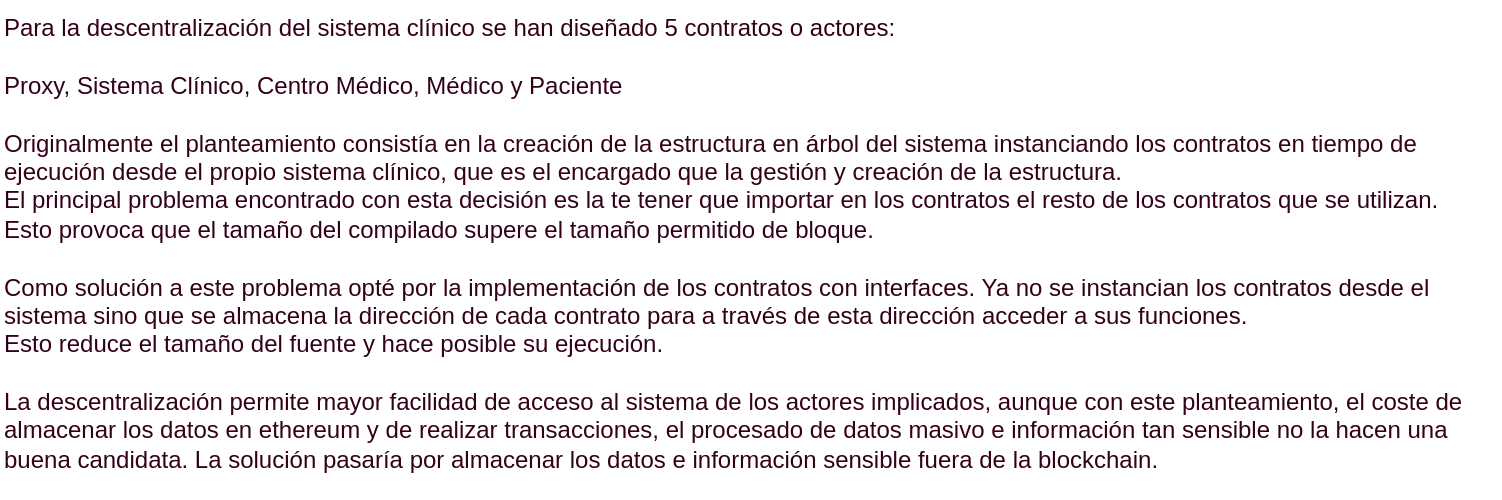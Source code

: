 <mxfile version="10.8.0" type="google"><diagram id="SQd0PFJc205k6t6-qkYh" name="Historia Clinica"><mxGraphModel dx="777" dy="425" grid="1" gridSize="10" guides="1" tooltips="1" connect="1" arrows="1" fold="1" page="1" pageScale="1" pageWidth="850" pageHeight="1100" math="0" shadow="0"><root><mxCell id="JqKd-VSJynTIzFGKj4SV-0"/><mxCell id="JqKd-VSJynTIzFGKj4SV-1" parent="JqKd-VSJynTIzFGKj4SV-0"/><mxCell id="JqKd-VSJynTIzFGKj4SV-2" value="Para la descentralización del sistema clínico se han diseñado 5 contratos o actores:&lt;br&gt;&lt;br&gt;Proxy, Sistema Clínico, Centro Médico, Médico y Paciente&lt;br&gt;&lt;br&gt;Originalmente el planteamiento consistía en la creación de&amp;nbsp;la estructura en árbol del sistema instanciando los contratos en tiempo de&lt;br&gt;ejecución desde el propio sistema clínico, que es el encargado que la gestión y&amp;nbsp;creación de la estructura. &lt;br&gt;El principal problema encontrado con esta decisión&amp;nbsp;es la te tener que importar en los contratos el resto de los contratos que se&amp;nbsp;utilizan. &lt;br&gt;Esto provoca que el tamaño del compilado supere el tamaño permitido&amp;nbsp;de bloque.&lt;br&gt;&lt;br&gt;Como solución a este problema opté por la implementación de&amp;nbsp;los contratos con interfaces. Ya no se instancian los contratos desde el&lt;br&gt;sistema sino que se almacena la dirección de cada contrato para a través de&amp;nbsp;esta dirección acceder a sus funciones. &lt;br&gt;Esto reduce el tamaño del fuente y hace posible su ejecución.&lt;br&gt;&lt;br&gt;La descentralización permite mayor facilidad de acceso al&amp;nbsp;sistema de los actores implicados, aunque con este planteamiento, el coste de&lt;br&gt;almacenar los datos en ethereum y de realizar transacciones, el procesado de&amp;nbsp;datos masivo e información tan sensible no la hacen una &lt;br&gt;buena candidata. La&amp;nbsp;solución pasaría por almacenar los datos e información sensible fuera de la&amp;nbsp;blockchain." style="text;html=1;fontColor=#33001A;" vertex="1" parent="JqKd-VSJynTIzFGKj4SV-1"><mxGeometry x="40" y="40" width="750" height="249" as="geometry"/></mxCell></root></mxGraphModel></diagram><diagram id="n40VBo823XAzlWeH4VBr" name="Estructura"><mxGraphModel dx="914" dy="500" grid="1" gridSize="10" guides="1" tooltips="1" connect="1" arrows="1" fold="1" page="1" pageScale="1" pageWidth="850" pageHeight="1100" math="0" shadow="0"><root><mxCell id="0"/><mxCell id="1" parent="0"/><mxCell id="jQukMLFYkpkL8RzUcSsv-1" value="Proxy" style="whiteSpace=wrap;html=1;aspect=fixed;" vertex="1" parent="1"><mxGeometry x="400" y="30" width="50" height="50" as="geometry"/></mxCell><mxCell id="jQukMLFYkpkL8RzUcSsv-3" value="Sistema Clinico" style="rounded=0;whiteSpace=wrap;html=1;" vertex="1" parent="1"><mxGeometry x="365" y="100" width="120" height="40" as="geometry"/></mxCell><mxCell id="jQukMLFYkpkL8RzUcSsv-4" value="Centro Medico 1" style="rounded=0;whiteSpace=wrap;html=1;" vertex="1" parent="1"><mxGeometry x="207" y="190" width="120" height="60" as="geometry"/></mxCell><mxCell id="jQukMLFYkpkL8RzUcSsv-5" value="Medico 1" style="rounded=0;whiteSpace=wrap;html=1;" vertex="1" parent="1"><mxGeometry x="110" y="297" width="120" height="60" as="geometry"/></mxCell><mxCell id="jQukMLFYkpkL8RzUcSsv-6" value="Centro Medico n" style="rounded=0;whiteSpace=wrap;html=1;" vertex="1" parent="1"><mxGeometry x="530" y="190" width="120" height="60" as="geometry"/></mxCell><mxCell id="jQukMLFYkpkL8RzUcSsv-7" value="" style="endArrow=none;dashed=1;html=1;entryX=0.5;entryY=1;entryDx=0;entryDy=0;exitX=0.5;exitY=0;exitDx=0;exitDy=0;" edge="1" parent="1" source="jQukMLFYkpkL8RzUcSsv-4" target="jQukMLFYkpkL8RzUcSsv-3"><mxGeometry width="50" height="50" relative="1" as="geometry"><mxPoint x="170" y="320" as="sourcePoint"/><mxPoint x="220" y="270" as="targetPoint"/></mxGeometry></mxCell><mxCell id="jQukMLFYkpkL8RzUcSsv-8" value="" style="endArrow=none;dashed=1;html=1;entryX=0.5;entryY=1;entryDx=0;entryDy=0;exitX=0.5;exitY=0;exitDx=0;exitDy=0;" edge="1" parent="1" source="jQukMLFYkpkL8RzUcSsv-6" target="jQukMLFYkpkL8RzUcSsv-3"><mxGeometry width="50" height="50" relative="1" as="geometry"><mxPoint x="240" y="200" as="sourcePoint"/><mxPoint x="435" y="150" as="targetPoint"/></mxGeometry></mxCell><mxCell id="jQukMLFYkpkL8RzUcSsv-9" value="" style="endArrow=none;dashed=1;html=1;entryX=0.5;entryY=1;entryDx=0;entryDy=0;exitX=0.5;exitY=0;exitDx=0;exitDy=0;" edge="1" parent="1" source="jQukMLFYkpkL8RzUcSsv-11" target="jQukMLFYkpkL8RzUcSsv-6"><mxGeometry width="50" height="50" relative="1" as="geometry"><mxPoint x="610" y="270" as="sourcePoint"/><mxPoint x="160" y="380" as="targetPoint"/></mxGeometry></mxCell><mxCell id="jQukMLFYkpkL8RzUcSsv-10" value="" style="endArrow=none;dashed=1;html=1;entryX=0.5;entryY=1;entryDx=0;entryDy=0;exitX=0.5;exitY=0;exitDx=0;exitDy=0;" edge="1" parent="1" source="jQukMLFYkpkL8RzUcSsv-5" target="jQukMLFYkpkL8RzUcSsv-4"><mxGeometry width="50" height="50" relative="1" as="geometry"><mxPoint x="120" y="450" as="sourcePoint"/><mxPoint x="170" y="400" as="targetPoint"/></mxGeometry></mxCell><mxCell id="jQukMLFYkpkL8RzUcSsv-11" value="Medico n" style="rounded=0;whiteSpace=wrap;html=1;" vertex="1" parent="1"><mxGeometry x="630" y="297" width="120" height="60" as="geometry"/></mxCell><mxCell id="jQukMLFYkpkL8RzUcSsv-13" value="Paciente 1" style="rounded=0;whiteSpace=wrap;html=1;" vertex="1" parent="1"><mxGeometry x="50" y="400" width="120" height="60" as="geometry"/></mxCell><mxCell id="jQukMLFYkpkL8RzUcSsv-14" value="" style="endArrow=none;dashed=1;html=1;entryX=0.5;entryY=1;entryDx=0;entryDy=0;exitX=0.5;exitY=0;exitDx=0;exitDy=0;" edge="1" parent="1" source="jQukMLFYkpkL8RzUcSsv-13" target="jQukMLFYkpkL8RzUcSsv-5"><mxGeometry width="50" height="50" relative="1" as="geometry"><mxPoint x="180.176" y="307.412" as="sourcePoint"/><mxPoint x="276.647" y="260.353" as="targetPoint"/></mxGeometry></mxCell><mxCell id="jQukMLFYkpkL8RzUcSsv-15" value="Paciente n" style="rounded=0;whiteSpace=wrap;html=1;" vertex="1" parent="1"><mxGeometry x="690" y="400" width="120" height="60" as="geometry"/></mxCell><mxCell id="jQukMLFYkpkL8RzUcSsv-16" value="" style="endArrow=none;dashed=1;html=1;entryX=0.5;entryY=1;entryDx=0;entryDy=0;exitX=0.5;exitY=0;exitDx=0;exitDy=0;" edge="1" parent="1" source="jQukMLFYkpkL8RzUcSsv-15" target="jQukMLFYkpkL8RzUcSsv-11"><mxGeometry width="50" height="50" relative="1" as="geometry"><mxPoint x="120.176" y="409.765" as="sourcePoint"/><mxPoint x="180.176" y="367.412" as="targetPoint"/></mxGeometry></mxCell><mxCell id="jQukMLFYkpkL8RzUcSsv-17" value="" style="endArrow=none;dashed=1;html=1;entryX=0.5;entryY=1;entryDx=0;entryDy=0;exitX=0.5;exitY=0;exitDx=0;exitDy=0;" edge="1" parent="1" source="jQukMLFYkpkL8RzUcSsv-3" target="jQukMLFYkpkL8RzUcSsv-1"><mxGeometry width="50" height="50" relative="1" as="geometry"><mxPoint x="276.647" y="200.353" as="sourcePoint"/><mxPoint x="435.471" y="149.765" as="targetPoint"/></mxGeometry></mxCell></root></mxGraphModel></diagram><diagram id="vYfESaTzYw-5fyVg_dI_" name="Enlace Actores"><mxGraphModel dx="777" dy="425" grid="1" gridSize="10" guides="1" tooltips="1" connect="1" arrows="1" fold="1" page="1" pageScale="1" pageWidth="850" pageHeight="1100" math="0" shadow="0"><root><mxCell id="O2ilIf3EpCX7xpkINC-D-0"/><mxCell id="O2ilIf3EpCX7xpkINC-D-1" parent="O2ilIf3EpCX7xpkINC-D-0"/><mxCell id="dne439mmlWrX5xg_MlmR-0" value="" style="rounded=0;whiteSpace=wrap;html=1;" vertex="1" parent="O2ilIf3EpCX7xpkINC-D-1"><mxGeometry x="50" y="40" width="280" height="140" as="geometry"/></mxCell><mxCell id="dne439mmlWrX5xg_MlmR-1" value="Centro Medico 1&lt;br&gt;&lt;br&gt;&lt;br&gt;" style="rounded=0;whiteSpace=wrap;html=1;" vertex="1" parent="O2ilIf3EpCX7xpkINC-D-1"><mxGeometry x="583.5" y="75" width="120" height="60" as="geometry"/></mxCell><mxCell id="dne439mmlWrX5xg_MlmR-2" value="Medico 1&lt;br&gt;&lt;br&gt;&lt;br&gt;" style="rounded=0;whiteSpace=wrap;html=1;" vertex="1" parent="O2ilIf3EpCX7xpkINC-D-1"><mxGeometry x="493.5" y="174" width="120" height="60" as="geometry"/></mxCell><mxCell id="dne439mmlWrX5xg_MlmR-4" value="Paciente 1&lt;br&gt;" style="rounded=0;whiteSpace=wrap;html=1;" vertex="1" parent="O2ilIf3EpCX7xpkINC-D-1"><mxGeometry x="383.5" y="290" width="120" height="60" as="geometry"/></mxCell><mxCell id="dne439mmlWrX5xg_MlmR-5" value="Sistema Clinico" style="text;html=1;strokeColor=none;fillColor=none;align=center;verticalAlign=middle;whiteSpace=wrap;rounded=0;" vertex="1" parent="O2ilIf3EpCX7xpkINC-D-1"><mxGeometry x="50" y="40" width="100" height="20" as="geometry"/></mxCell><mxCell id="dne439mmlWrX5xg_MlmR-6" value="" style="shape=internalStorage;whiteSpace=wrap;html=1;backgroundOutline=1;" vertex="1" parent="O2ilIf3EpCX7xpkINC-D-1"><mxGeometry x="50" y="65" width="280" height="35" as="geometry"/></mxCell><mxCell id="dne439mmlWrX5xg_MlmR-7" value="addrCentros" style="text;html=1;strokeColor=none;fillColor=none;align=center;verticalAlign=middle;whiteSpace=wrap;rounded=0;" vertex="1" parent="O2ilIf3EpCX7xpkINC-D-1"><mxGeometry x="70" y="65" width="100" height="20" as="geometry"/></mxCell><mxCell id="dne439mmlWrX5xg_MlmR-10" value="" style="ellipse;whiteSpace=wrap;html=1;aspect=fixed;" vertex="1" parent="O2ilIf3EpCX7xpkINC-D-1"><mxGeometry x="310" y="88" width="10" height="10" as="geometry"/></mxCell><mxCell id="dne439mmlWrX5xg_MlmR-13" value="" style="shape=internalStorage;whiteSpace=wrap;html=1;backgroundOutline=1;" vertex="1" parent="O2ilIf3EpCX7xpkINC-D-1"><mxGeometry x="50" y="102" width="280" height="35" as="geometry"/></mxCell><mxCell id="dne439mmlWrX5xg_MlmR-14" value="addrMedicos" style="text;html=1;strokeColor=none;fillColor=none;align=center;verticalAlign=middle;whiteSpace=wrap;rounded=0;" vertex="1" parent="O2ilIf3EpCX7xpkINC-D-1"><mxGeometry x="70" y="102" width="100" height="20" as="geometry"/></mxCell><mxCell id="dne439mmlWrX5xg_MlmR-15" value="" style="ellipse;whiteSpace=wrap;html=1;aspect=fixed;" vertex="1" parent="O2ilIf3EpCX7xpkINC-D-1"><mxGeometry x="310" y="124" width="10" height="10" as="geometry"/></mxCell><mxCell id="dne439mmlWrX5xg_MlmR-9" value="" style="endArrow=classic;html=1;shadow=0;" edge="1" parent="O2ilIf3EpCX7xpkINC-D-1" target="dne439mmlWrX5xg_MlmR-1"><mxGeometry width="50" height="50" relative="1" as="geometry"><mxPoint x="315" y="93" as="sourcePoint"/><mxPoint x="510" y="180" as="targetPoint"/></mxGeometry></mxCell><mxCell id="dne439mmlWrX5xg_MlmR-17" value="" style="shape=internalStorage;whiteSpace=wrap;html=1;backgroundOutline=1;" vertex="1" parent="O2ilIf3EpCX7xpkINC-D-1"><mxGeometry x="50" y="139" width="280" height="35" as="geometry"/></mxCell><mxCell id="dne439mmlWrX5xg_MlmR-18" value="addrPacientes" style="text;html=1;strokeColor=none;fillColor=none;align=center;verticalAlign=middle;whiteSpace=wrap;rounded=0;" vertex="1" parent="O2ilIf3EpCX7xpkINC-D-1"><mxGeometry x="70" y="139" width="100" height="20" as="geometry"/></mxCell><mxCell id="dne439mmlWrX5xg_MlmR-19" value="" style="ellipse;whiteSpace=wrap;html=1;aspect=fixed;" vertex="1" parent="O2ilIf3EpCX7xpkINC-D-1"><mxGeometry x="310" y="161" width="10" height="10" as="geometry"/></mxCell><mxCell id="dne439mmlWrX5xg_MlmR-20" value="" style="endArrow=classic;html=1;shadow=0;entryX=0;entryY=0.5;entryDx=0;entryDy=0;" edge="1" parent="O2ilIf3EpCX7xpkINC-D-1" target="dne439mmlWrX5xg_MlmR-2"><mxGeometry width="50" height="50" relative="1" as="geometry"><mxPoint x="315" y="129" as="sourcePoint"/><mxPoint x="670" y="113.222" as="targetPoint"/></mxGeometry></mxCell><mxCell id="dne439mmlWrX5xg_MlmR-21" value="" style="endArrow=classic;html=1;shadow=0;entryX=0;entryY=0.5;entryDx=0;entryDy=0;" edge="1" parent="O2ilIf3EpCX7xpkINC-D-1" target="dne439mmlWrX5xg_MlmR-4"><mxGeometry width="50" height="50" relative="1" as="geometry"><mxPoint x="315" y="166" as="sourcePoint"/><mxPoint x="580" y="214" as="targetPoint"/></mxGeometry></mxCell><mxCell id="dne439mmlWrX5xg_MlmR-22" value="" style="endArrow=none;dashed=1;html=1;shadow=0;entryX=0;entryY=1;entryDx=0;entryDy=0;exitX=0.5;exitY=0;exitDx=0;exitDy=0;" edge="1" parent="O2ilIf3EpCX7xpkINC-D-1" source="dne439mmlWrX5xg_MlmR-2" target="QPEY2k4tBOYJWZQrNwfN-2"><mxGeometry width="50" height="50" relative="1" as="geometry"><mxPoint x="601.5" y="224" as="sourcePoint"/><mxPoint x="695.5" y="174" as="targetPoint"/></mxGeometry></mxCell><mxCell id="tPbNAjK5cyQdQGfSy39v-0" value="" style="ellipse;whiteSpace=wrap;html=1;aspect=fixed;" vertex="1" parent="O2ilIf3EpCX7xpkINC-D-1"><mxGeometry x="638.5" y="122.5" width="10" height="10" as="geometry"/></mxCell><mxCell id="QPEY2k4tBOYJWZQrNwfN-0" value="" style="shape=internalStorage;whiteSpace=wrap;html=1;backgroundOutline=1;" vertex="1" parent="O2ilIf3EpCX7xpkINC-D-1"><mxGeometry x="583.5" y="100" width="120" height="35" as="geometry"/></mxCell><mxCell id="QPEY2k4tBOYJWZQrNwfN-1" value="Medicos" style="text;html=1;strokeColor=none;fillColor=none;align=center;verticalAlign=middle;whiteSpace=wrap;rounded=0;" vertex="1" parent="O2ilIf3EpCX7xpkINC-D-1"><mxGeometry x="593.5" y="99.5" width="100" height="20" as="geometry"/></mxCell><mxCell id="QPEY2k4tBOYJWZQrNwfN-2" value="" style="ellipse;whiteSpace=wrap;html=1;aspect=fixed;" vertex="1" parent="O2ilIf3EpCX7xpkINC-D-1"><mxGeometry x="607.5" y="122.5" width="10" height="10" as="geometry"/></mxCell><mxCell id="QPEY2k4tBOYJWZQrNwfN-3" value="" style="ellipse;whiteSpace=wrap;html=1;aspect=fixed;" vertex="1" parent="O2ilIf3EpCX7xpkINC-D-1"><mxGeometry x="627.5" y="124" width="10" height="10" as="geometry"/></mxCell><mxCell id="QPEY2k4tBOYJWZQrNwfN-5" value="Medico 2&lt;br&gt;&lt;br&gt;&lt;br&gt;" style="rounded=0;whiteSpace=wrap;html=1;" vertex="1" parent="O2ilIf3EpCX7xpkINC-D-1"><mxGeometry x="644.5" y="174" width="120" height="60" as="geometry"/></mxCell><mxCell id="QPEY2k4tBOYJWZQrNwfN-6" value="" style="endArrow=none;dashed=1;html=1;shadow=0;entryX=0;entryY=0.5;entryDx=0;entryDy=0;exitX=0.5;exitY=0;exitDx=0;exitDy=0;" edge="1" parent="O2ilIf3EpCX7xpkINC-D-1" source="QPEY2k4tBOYJWZQrNwfN-5" target="QPEY2k4tBOYJWZQrNwfN-3"><mxGeometry width="50" height="50" relative="1" as="geometry"><mxPoint x="563.5" y="184" as="sourcePoint"/><mxPoint x="618.5" y="141" as="targetPoint"/></mxGeometry></mxCell><mxCell id="QPEY2k4tBOYJWZQrNwfN-7" value="" style="shape=internalStorage;whiteSpace=wrap;html=1;backgroundOutline=1;" vertex="1" parent="O2ilIf3EpCX7xpkINC-D-1"><mxGeometry x="493.5" y="199" width="120" height="35" as="geometry"/></mxCell><mxCell id="QPEY2k4tBOYJWZQrNwfN-8" value="Pacientes" style="text;html=1;strokeColor=none;fillColor=none;align=center;verticalAlign=middle;whiteSpace=wrap;rounded=0;" vertex="1" parent="O2ilIf3EpCX7xpkINC-D-1"><mxGeometry x="503.5" y="198.5" width="100" height="20" as="geometry"/></mxCell><mxCell id="QPEY2k4tBOYJWZQrNwfN-9" value="" style="ellipse;whiteSpace=wrap;html=1;aspect=fixed;" vertex="1" parent="O2ilIf3EpCX7xpkINC-D-1"><mxGeometry x="529.5" y="221" width="10" height="10" as="geometry"/></mxCell><mxCell id="tPbNAjK5cyQdQGfSy39v-2" value="" style="ellipse;whiteSpace=wrap;html=1;aspect=fixed;" vertex="1" parent="O2ilIf3EpCX7xpkINC-D-1"><mxGeometry x="516.5" y="221" width="10" height="10" as="geometry"/></mxCell><mxCell id="dne439mmlWrX5xg_MlmR-23" value="" style="endArrow=none;dashed=1;html=1;shadow=0;exitX=0.5;exitY=0;exitDx=0;exitDy=0;" edge="1" parent="O2ilIf3EpCX7xpkINC-D-1" source="dne439mmlWrX5xg_MlmR-4"><mxGeometry width="50" height="50" relative="1" as="geometry"><mxPoint x="563.5" y="184" as="sourcePoint"/><mxPoint x="517" y="226" as="targetPoint"/></mxGeometry></mxCell><mxCell id="QPEY2k4tBOYJWZQrNwfN-10" value="Paciente 2&lt;br&gt;" style="rounded=0;whiteSpace=wrap;html=1;" vertex="1" parent="O2ilIf3EpCX7xpkINC-D-1"><mxGeometry x="552.5" y="290" width="120" height="60" as="geometry"/></mxCell><mxCell id="QPEY2k4tBOYJWZQrNwfN-11" value="" style="endArrow=none;dashed=1;html=1;shadow=0;exitX=0.5;exitY=0;exitDx=0;exitDy=0;entryX=0.5;entryY=1;entryDx=0;entryDy=0;" edge="1" parent="O2ilIf3EpCX7xpkINC-D-1" source="QPEY2k4tBOYJWZQrNwfN-10" target="QPEY2k4tBOYJWZQrNwfN-9"><mxGeometry width="50" height="50" relative="1" as="geometry"><mxPoint x="453.5" y="300" as="sourcePoint"/><mxPoint x="526.5" y="236" as="targetPoint"/></mxGeometry></mxCell></root></mxGraphModel></diagram><diagram id="0UcA6D1JK7ET2chqweP0" name="Diagnostico"><mxGraphModel dx="775" dy="417" grid="1" gridSize="10" guides="1" tooltips="1" connect="1" arrows="1" fold="1" page="1" pageScale="1" pageWidth="850" pageHeight="1100" math="0" shadow="0"><root><mxCell id="kkkY5Ks_9bz3FpKoNI_j-0"/><mxCell id="kkkY5Ks_9bz3FpKoNI_j-1" parent="kkkY5Ks_9bz3FpKoNI_j-0"/><mxCell id="J6vDWazmkwE3KPnsVjGb-0" value="Medico 1" style="rounded=0;whiteSpace=wrap;html=1;" vertex="1" parent="kkkY5Ks_9bz3FpKoNI_j-1"><mxGeometry x="225" y="15" width="120" height="60" as="geometry"/></mxCell><mxCell id="J6vDWazmkwE3KPnsVjGb-1" value="Paciente 1" style="rounded=0;whiteSpace=wrap;html=1;" vertex="1" parent="kkkY5Ks_9bz3FpKoNI_j-1"><mxGeometry x="255" y="190" width="150" height="60" as="geometry"/></mxCell><mxCell id="J6vDWazmkwE3KPnsVjGb-2" value="" style="endArrow=none;dashed=1;html=1;shadow=0;exitX=0.5;exitY=0;exitDx=0;exitDy=0;entryX=0;entryY=0;entryDx=0;entryDy=0;" edge="1" parent="kkkY5Ks_9bz3FpKoNI_j-1" source="J6vDWazmkwE3KPnsVjGb-1" target="J6vDWazmkwE3KPnsVjGb-3"><mxGeometry width="50" height="50" relative="1" as="geometry"><mxPoint x="419" y="25" as="sourcePoint"/><mxPoint x="409" y="68" as="targetPoint"/></mxGeometry></mxCell><mxCell id="J6vDWazmkwE3KPnsVjGb-3" value="" style="ellipse;whiteSpace=wrap;html=1;aspect=fixed;" vertex="1" parent="kkkY5Ks_9bz3FpKoNI_j-1"><mxGeometry x="280" y="63" width="10" height="10" as="geometry"/></mxCell><mxCell id="6pdaMffyL5DVR-fKGn3K-0" value="" style="shape=internalStorage;whiteSpace=wrap;html=1;backgroundOutline=1;" vertex="1" parent="kkkY5Ks_9bz3FpKoNI_j-1"><mxGeometry x="255" y="250" width="150" height="35" as="geometry"/></mxCell><mxCell id="6pdaMffyL5DVR-fKGn3K-1" value="Diagnostico" style="text;html=1;strokeColor=none;fillColor=none;align=center;verticalAlign=middle;whiteSpace=wrap;rounded=0;" vertex="1" parent="kkkY5Ks_9bz3FpKoNI_j-1"><mxGeometry x="265" y="250" width="100" height="20" as="geometry"/></mxCell><mxCell id="6pdaMffyL5DVR-fKGn3K-2" value="" style="ellipse;whiteSpace=wrap;html=1;aspect=fixed;" vertex="1" parent="kkkY5Ks_9bz3FpKoNI_j-1"><mxGeometry x="279" y="273" width="10" height="10" as="geometry"/></mxCell><mxCell id="6pdaMffyL5DVR-fKGn3K-5" value="" style="ellipse;whiteSpace=wrap;html=1;aspect=fixed;" vertex="1" parent="kkkY5Ks_9bz3FpKoNI_j-1"><mxGeometry x="294" y="273" width="10" height="10" as="geometry"/></mxCell><mxCell id="6pdaMffyL5DVR-fKGn3K-9" value="Diagnostico 2" style="shape=document;whiteSpace=wrap;html=1;boundedLbl=1;" vertex="1" parent="kkkY5Ks_9bz3FpKoNI_j-1"><mxGeometry x="495" y="262" width="85" height="30" as="geometry"/></mxCell><mxCell id="6pdaMffyL5DVR-fKGn3K-10" value="Alta" style="endArrow=classic;html=1;shadow=0;exitX=1;exitY=0.5;exitDx=0;exitDy=0;entryX=0.5;entryY=0;entryDx=0;entryDy=0;" edge="1" parent="kkkY5Ks_9bz3FpKoNI_j-1" source="J6vDWazmkwE3KPnsVjGb-0" target="6pdaMffyL5DVR-fKGn3K-9"><mxGeometry width="50" height="50" relative="1" as="geometry"><mxPoint x="225" y="360" as="sourcePoint"/><mxPoint x="515" y="130" as="targetPoint"/></mxGeometry></mxCell><mxCell id="6pdaMffyL5DVR-fKGn3K-11" value="" style="endArrow=none;html=1;shadow=0;entryX=0;entryY=0.5;entryDx=0;entryDy=0;exitX=1;exitY=0.5;exitDx=0;exitDy=0;" edge="1" parent="kkkY5Ks_9bz3FpKoNI_j-1" source="6pdaMffyL5DVR-fKGn3K-5" target="6pdaMffyL5DVR-fKGn3K-9"><mxGeometry width="50" height="50" relative="1" as="geometry"><mxPoint x="225" y="370" as="sourcePoint"/><mxPoint x="275" y="320" as="targetPoint"/></mxGeometry></mxCell><mxCell id="6pdaMffyL5DVR-fKGn3K-12" value="Diagnostico 1" style="shape=document;whiteSpace=wrap;html=1;boundedLbl=1;" vertex="1" parent="kkkY5Ks_9bz3FpKoNI_j-1"><mxGeometry x="241.5" y="340" width="85" height="30" as="geometry"/></mxCell><mxCell id="6pdaMffyL5DVR-fKGn3K-13" value="" style="endArrow=none;html=1;shadow=0;entryX=0.5;entryY=0;entryDx=0;entryDy=0;exitX=0.5;exitY=1;exitDx=0;exitDy=0;" edge="1" parent="kkkY5Ks_9bz3FpKoNI_j-1" source="6pdaMffyL5DVR-fKGn3K-2" target="6pdaMffyL5DVR-fKGn3K-12"><mxGeometry width="50" height="50" relative="1" as="geometry"><mxPoint x="314" y="288" as="sourcePoint"/><mxPoint x="505" y="287" as="targetPoint"/></mxGeometry></mxCell></root></mxGraphModel></diagram><diagram id="mxYOhOp65XTz9td0a2wS" name="Medico Cambio Centro"><mxGraphModel dx="740" dy="425" grid="1" gridSize="10" guides="1" tooltips="1" connect="1" arrows="1" fold="1" page="1" pageScale="1" pageWidth="850" pageHeight="1100" math="0" shadow="0"><root><mxCell id="W73x3p83wrBqXW4F8ux7-0"/><mxCell id="W73x3p83wrBqXW4F8ux7-1" parent="W73x3p83wrBqXW4F8ux7-0"/><mxCell id="W73x3p83wrBqXW4F8ux7-2" value="Sistema Clinico" style="rounded=0;whiteSpace=wrap;html=1;" vertex="1" parent="W73x3p83wrBqXW4F8ux7-1"><mxGeometry x="360" y="40" width="120" height="40" as="geometry"/></mxCell><mxCell id="W73x3p83wrBqXW4F8ux7-3" value="Centro Medico 1" style="rounded=0;whiteSpace=wrap;html=1;" vertex="1" parent="W73x3p83wrBqXW4F8ux7-1"><mxGeometry x="202" y="130" width="120" height="60" as="geometry"/></mxCell><mxCell id="W73x3p83wrBqXW4F8ux7-4" value="Medico 1" style="rounded=0;whiteSpace=wrap;html=1;" vertex="1" parent="W73x3p83wrBqXW4F8ux7-1"><mxGeometry x="92" y="244" width="120" height="60" as="geometry"/></mxCell><mxCell id="W73x3p83wrBqXW4F8ux7-5" value="Centro Medico 2" style="rounded=0;whiteSpace=wrap;html=1;" vertex="1" parent="W73x3p83wrBqXW4F8ux7-1"><mxGeometry x="525" y="130" width="120" height="60" as="geometry"/></mxCell><mxCell id="W73x3p83wrBqXW4F8ux7-6" value="" style="endArrow=none;dashed=1;html=1;entryX=0.5;entryY=1;entryDx=0;entryDy=0;exitX=0.5;exitY=0;exitDx=0;exitDy=0;" edge="1" parent="W73x3p83wrBqXW4F8ux7-1" source="W73x3p83wrBqXW4F8ux7-3" target="W73x3p83wrBqXW4F8ux7-2"><mxGeometry width="50" height="50" relative="1" as="geometry"><mxPoint x="165" y="260" as="sourcePoint"/><mxPoint x="215" y="210" as="targetPoint"/></mxGeometry></mxCell><mxCell id="W73x3p83wrBqXW4F8ux7-7" value="" style="endArrow=none;dashed=1;html=1;entryX=0.5;entryY=1;entryDx=0;entryDy=0;exitX=0.5;exitY=0;exitDx=0;exitDy=0;" edge="1" parent="W73x3p83wrBqXW4F8ux7-1" source="W73x3p83wrBqXW4F8ux7-5" target="W73x3p83wrBqXW4F8ux7-2"><mxGeometry width="50" height="50" relative="1" as="geometry"><mxPoint x="235" y="140" as="sourcePoint"/><mxPoint x="430" y="90" as="targetPoint"/></mxGeometry></mxCell><mxCell id="W73x3p83wrBqXW4F8ux7-8" value="" style="endArrow=none;dashed=1;html=1;entryX=0.5;entryY=1;entryDx=0;entryDy=0;exitX=0.5;exitY=0;exitDx=0;exitDy=0;" edge="1" parent="W73x3p83wrBqXW4F8ux7-1" source="W73x3p83wrBqXW4F8ux7-10" target="W73x3p83wrBqXW4F8ux7-5"><mxGeometry width="50" height="50" relative="1" as="geometry"><mxPoint x="605" y="210" as="sourcePoint"/><mxPoint x="155" y="320" as="targetPoint"/></mxGeometry></mxCell><mxCell id="W73x3p83wrBqXW4F8ux7-9" value="" style="endArrow=none;dashed=1;html=1;entryX=0.5;entryY=1;entryDx=0;entryDy=0;exitX=0.5;exitY=0;exitDx=0;exitDy=0;" edge="1" parent="W73x3p83wrBqXW4F8ux7-1" source="W73x3p83wrBqXW4F8ux7-4" target="W73x3p83wrBqXW4F8ux7-3"><mxGeometry width="50" height="50" relative="1" as="geometry"><mxPoint x="115" y="390" as="sourcePoint"/><mxPoint x="165" y="340" as="targetPoint"/></mxGeometry></mxCell><mxCell id="W73x3p83wrBqXW4F8ux7-10" value="Medico 3" style="rounded=0;whiteSpace=wrap;html=1;" vertex="1" parent="W73x3p83wrBqXW4F8ux7-1"><mxGeometry x="645" y="245" width="120" height="60" as="geometry"/></mxCell><mxCell id="W73x3p83wrBqXW4F8ux7-11" value="Paciente 1" style="rounded=0;whiteSpace=wrap;html=1;" vertex="1" parent="W73x3p83wrBqXW4F8ux7-1"><mxGeometry x="142.5" y="432" width="120" height="60" as="geometry"/></mxCell><mxCell id="W73x3p83wrBqXW4F8ux7-12" value="" style="endArrow=none;dashed=1;html=1;entryX=0.5;entryY=1;entryDx=0;entryDy=0;exitX=0.5;exitY=0;exitDx=0;exitDy=0;fontColor=#FF6666;" edge="1" parent="W73x3p83wrBqXW4F8ux7-1" source="W73x3p83wrBqXW4F8ux7-11" target="W73x3p83wrBqXW4F8ux7-16"><mxGeometry width="50" height="50" relative="1" as="geometry"><mxPoint x="175.176" y="233.412" as="sourcePoint"/><mxPoint x="271.647" y="186.353" as="targetPoint"/></mxGeometry></mxCell><mxCell id="W73x3p83wrBqXW4F8ux7-13" value="Paciente n" style="rounded=0;whiteSpace=wrap;html=1;" vertex="1" parent="W73x3p83wrBqXW4F8ux7-1"><mxGeometry x="710" y="432" width="120" height="60" as="geometry"/></mxCell><mxCell id="W73x3p83wrBqXW4F8ux7-14" value="" style="endArrow=none;dashed=1;html=1;entryX=0.5;entryY=1;entryDx=0;entryDy=0;exitX=0.5;exitY=0;exitDx=0;exitDy=0;" edge="1" parent="W73x3p83wrBqXW4F8ux7-1" source="W73x3p83wrBqXW4F8ux7-13" target="W73x3p83wrBqXW4F8ux7-10"><mxGeometry width="50" height="50" relative="1" as="geometry"><mxPoint x="115.176" y="335.765" as="sourcePoint"/><mxPoint x="175.176" y="293.412" as="targetPoint"/></mxGeometry></mxCell><mxCell id="W73x3p83wrBqXW4F8ux7-16" value="Medico 2" style="rounded=0;whiteSpace=wrap;html=1;" vertex="1" parent="W73x3p83wrBqXW4F8ux7-1"><mxGeometry x="279" y="245" width="120" height="60" as="geometry"/></mxCell><mxCell id="W73x3p83wrBqXW4F8ux7-17" value="Paciente 1" style="rounded=0;whiteSpace=wrap;html=1;" vertex="1" parent="W73x3p83wrBqXW4F8ux7-1"><mxGeometry x="346.5" y="432" width="120" height="60" as="geometry"/></mxCell><mxCell id="W73x3p83wrBqXW4F8ux7-18" value="" style="endArrow=none;dashed=1;html=1;entryX=0.5;entryY=1;entryDx=0;entryDy=0;exitX=0.5;exitY=0;exitDx=0;exitDy=0;fontColor=#FF3333;" edge="1" parent="W73x3p83wrBqXW4F8ux7-1" source="W73x3p83wrBqXW4F8ux7-17" target="W73x3p83wrBqXW4F8ux7-16"><mxGeometry width="50" height="50" relative="1" as="geometry"><mxPoint x="240" y="396" as="sourcePoint"/><mxPoint x="349" y="315" as="targetPoint"/></mxGeometry></mxCell><mxCell id="W73x3p83wrBqXW4F8ux7-19" value="" style="endArrow=none;dashed=1;html=1;exitX=0.5;exitY=0;exitDx=0;exitDy=0;fillColor=#ffe6cc;strokeColor=#d79b00;fontColor=#FF3333;" edge="1" parent="W73x3p83wrBqXW4F8ux7-1" source="W73x3p83wrBqXW4F8ux7-16"><mxGeometry width="50" height="50" relative="1" as="geometry"><mxPoint x="162" y="268" as="sourcePoint"/><mxPoint x="260" y="190" as="targetPoint"/></mxGeometry></mxCell><mxCell id="W73x3p83wrBqXW4F8ux7-22" value="" style="curved=1;endArrow=classic;html=1;shadow=0;" edge="1" parent="W73x3p83wrBqXW4F8ux7-1" target="W73x3p83wrBqXW4F8ux7-23"><mxGeometry width="50" height="50" relative="1" as="geometry"><mxPoint x="420" y="80" as="sourcePoint"/><mxPoint x="310" y="240" as="targetPoint"/><Array as="points"><mxPoint x="380" y="135"/><mxPoint x="430" y="185"/></Array></mxGeometry></mxCell><mxCell id="W73x3p83wrBqXW4F8ux7-23" value="" style="ellipse;whiteSpace=wrap;html=1;aspect=fixed;" vertex="1" parent="W73x3p83wrBqXW4F8ux7-1"><mxGeometry x="290" y="208.5" width="20" height="20" as="geometry"/></mxCell><mxCell id="W73x3p83wrBqXW4F8ux7-24" value="" style="endArrow=none;html=1;shadow=0;entryX=0;entryY=1;entryDx=0;entryDy=0;exitX=1;exitY=0;exitDx=0;exitDy=0;" edge="1" parent="W73x3p83wrBqXW4F8ux7-1" source="W73x3p83wrBqXW4F8ux7-23" target="W73x3p83wrBqXW4F8ux7-23"><mxGeometry width="50" height="50" relative="1" as="geometry"><mxPoint x="90" y="524" as="sourcePoint"/><mxPoint x="140" y="474" as="targetPoint"/></mxGeometry></mxCell><mxCell id="W73x3p83wrBqXW4F8ux7-25" value="" style="endArrow=none;html=1;shadow=0;entryX=0;entryY=0;entryDx=0;entryDy=0;exitX=1;exitY=1;exitDx=0;exitDy=0;" edge="1" parent="W73x3p83wrBqXW4F8ux7-1" source="W73x3p83wrBqXW4F8ux7-23" target="W73x3p83wrBqXW4F8ux7-23"><mxGeometry width="50" height="50" relative="1" as="geometry"><mxPoint x="90" y="524" as="sourcePoint"/><mxPoint x="140" y="474" as="targetPoint"/></mxGeometry></mxCell><mxCell id="W73x3p83wrBqXW4F8ux7-26" value="" style="ellipse;whiteSpace=wrap;html=1;aspect=fixed;" vertex="1" parent="W73x3p83wrBqXW4F8ux7-1"><mxGeometry x="251" y="367.5" width="20" height="20" as="geometry"/></mxCell><mxCell id="W73x3p83wrBqXW4F8ux7-27" value="" style="endArrow=none;html=1;shadow=0;entryX=0;entryY=1;entryDx=0;entryDy=0;exitX=1;exitY=0;exitDx=0;exitDy=0;" edge="1" parent="W73x3p83wrBqXW4F8ux7-1" source="W73x3p83wrBqXW4F8ux7-26" target="W73x3p83wrBqXW4F8ux7-26"><mxGeometry width="50" height="50" relative="1" as="geometry"><mxPoint x="51" y="683" as="sourcePoint"/><mxPoint x="101" y="633" as="targetPoint"/></mxGeometry></mxCell><mxCell id="W73x3p83wrBqXW4F8ux7-28" value="" style="endArrow=none;html=1;shadow=0;entryX=0;entryY=0;entryDx=0;entryDy=0;exitX=1;exitY=1;exitDx=0;exitDy=0;" edge="1" parent="W73x3p83wrBqXW4F8ux7-1" source="W73x3p83wrBqXW4F8ux7-26" target="W73x3p83wrBqXW4F8ux7-26"><mxGeometry width="50" height="50" relative="1" as="geometry"><mxPoint x="51" y="683" as="sourcePoint"/><mxPoint x="101" y="633" as="targetPoint"/></mxGeometry></mxCell><mxCell id="W73x3p83wrBqXW4F8ux7-29" value="" style="ellipse;whiteSpace=wrap;html=1;aspect=fixed;" vertex="1" parent="W73x3p83wrBqXW4F8ux7-1"><mxGeometry x="369" y="367.5" width="20" height="20" as="geometry"/></mxCell><mxCell id="W73x3p83wrBqXW4F8ux7-30" value="" style="endArrow=none;html=1;shadow=0;entryX=0;entryY=1;entryDx=0;entryDy=0;exitX=1;exitY=0;exitDx=0;exitDy=0;" edge="1" parent="W73x3p83wrBqXW4F8ux7-1" source="W73x3p83wrBqXW4F8ux7-29" target="W73x3p83wrBqXW4F8ux7-29"><mxGeometry width="50" height="50" relative="1" as="geometry"><mxPoint x="169" y="683" as="sourcePoint"/><mxPoint x="219" y="633" as="targetPoint"/></mxGeometry></mxCell><mxCell id="W73x3p83wrBqXW4F8ux7-31" value="" style="endArrow=none;html=1;shadow=0;entryX=0;entryY=0;entryDx=0;entryDy=0;exitX=1;exitY=1;exitDx=0;exitDy=0;" edge="1" parent="W73x3p83wrBqXW4F8ux7-1" source="W73x3p83wrBqXW4F8ux7-29" target="W73x3p83wrBqXW4F8ux7-29"><mxGeometry width="50" height="50" relative="1" as="geometry"><mxPoint x="169" y="683" as="sourcePoint"/><mxPoint x="219" y="633" as="targetPoint"/></mxGeometry></mxCell><mxCell id="W73x3p83wrBqXW4F8ux7-32" value="" style="endArrow=none;dashed=1;html=1;exitX=0.5;exitY=0;exitDx=0;exitDy=0;entryX=0.5;entryY=1;entryDx=0;entryDy=0;fontColor=#00FF00;strokeWidth=2;" edge="1" parent="W73x3p83wrBqXW4F8ux7-1" source="W73x3p83wrBqXW4F8ux7-16" target="W73x3p83wrBqXW4F8ux7-5"><mxGeometry width="50" height="50" relative="1" as="geometry"><mxPoint x="349" y="269" as="sourcePoint"/><mxPoint x="270" y="200" as="targetPoint"/></mxGeometry></mxCell><mxCell id="W73x3p83wrBqXW4F8ux7-33" value="" style="curved=1;endArrow=classic;html=1;shadow=0;exitX=0.5;exitY=1;exitDx=0;exitDy=0;" edge="1" parent="W73x3p83wrBqXW4F8ux7-1" source="W73x3p83wrBqXW4F8ux7-2"><mxGeometry width="50" height="50" relative="1" as="geometry"><mxPoint x="430" y="90" as="sourcePoint"/><mxPoint x="270" y="390" as="targetPoint"/><Array as="points"><mxPoint x="390" y="145"/><mxPoint x="460" y="210"/><mxPoint x="430" y="340"/></Array></mxGeometry></mxCell><mxCell id="W73x3p83wrBqXW4F8ux7-34" value="" style="curved=1;endArrow=classic;html=1;shadow=0;entryX=1;entryY=0.5;entryDx=0;entryDy=0;" edge="1" parent="W73x3p83wrBqXW4F8ux7-1" target="W73x3p83wrBqXW4F8ux7-29"><mxGeometry width="50" height="50" relative="1" as="geometry"><mxPoint x="420" y="80" as="sourcePoint"/><mxPoint x="280" y="400" as="targetPoint"/><Array as="points"><mxPoint x="400" y="155"/><mxPoint x="460" y="190"/><mxPoint x="470" y="220"/><mxPoint x="480" y="290"/><mxPoint x="440" y="350"/></Array></mxGeometry></mxCell><mxCell id="W73x3p83wrBqXW4F8ux7-35" value="" style="endArrow=none;dashed=1;html=1;fontColor=#FF3333;exitX=0.5;exitY=0;exitDx=0;exitDy=0;strokeWidth=2;" edge="1" parent="W73x3p83wrBqXW4F8ux7-1" source="W73x3p83wrBqXW4F8ux7-17"><mxGeometry width="50" height="50" relative="1" as="geometry"><mxPoint x="400" y="426" as="sourcePoint"/><mxPoint x="152" y="304" as="targetPoint"/></mxGeometry></mxCell><mxCell id="W73x3p83wrBqXW4F8ux7-36" value="" style="endArrow=none;dashed=1;html=1;exitX=0.5;exitY=0;exitDx=0;exitDy=0;fontColor=#FF6666;entryX=0.5;entryY=1;entryDx=0;entryDy=0;strokeWidth=2;" edge="1" parent="W73x3p83wrBqXW4F8ux7-1" source="W73x3p83wrBqXW4F8ux7-11" target="W73x3p83wrBqXW4F8ux7-4"><mxGeometry width="50" height="50" relative="1" as="geometry"><mxPoint x="213" y="442" as="sourcePoint"/><mxPoint x="160" y="315" as="targetPoint"/></mxGeometry></mxCell></root></mxGraphModel></diagram></mxfile>